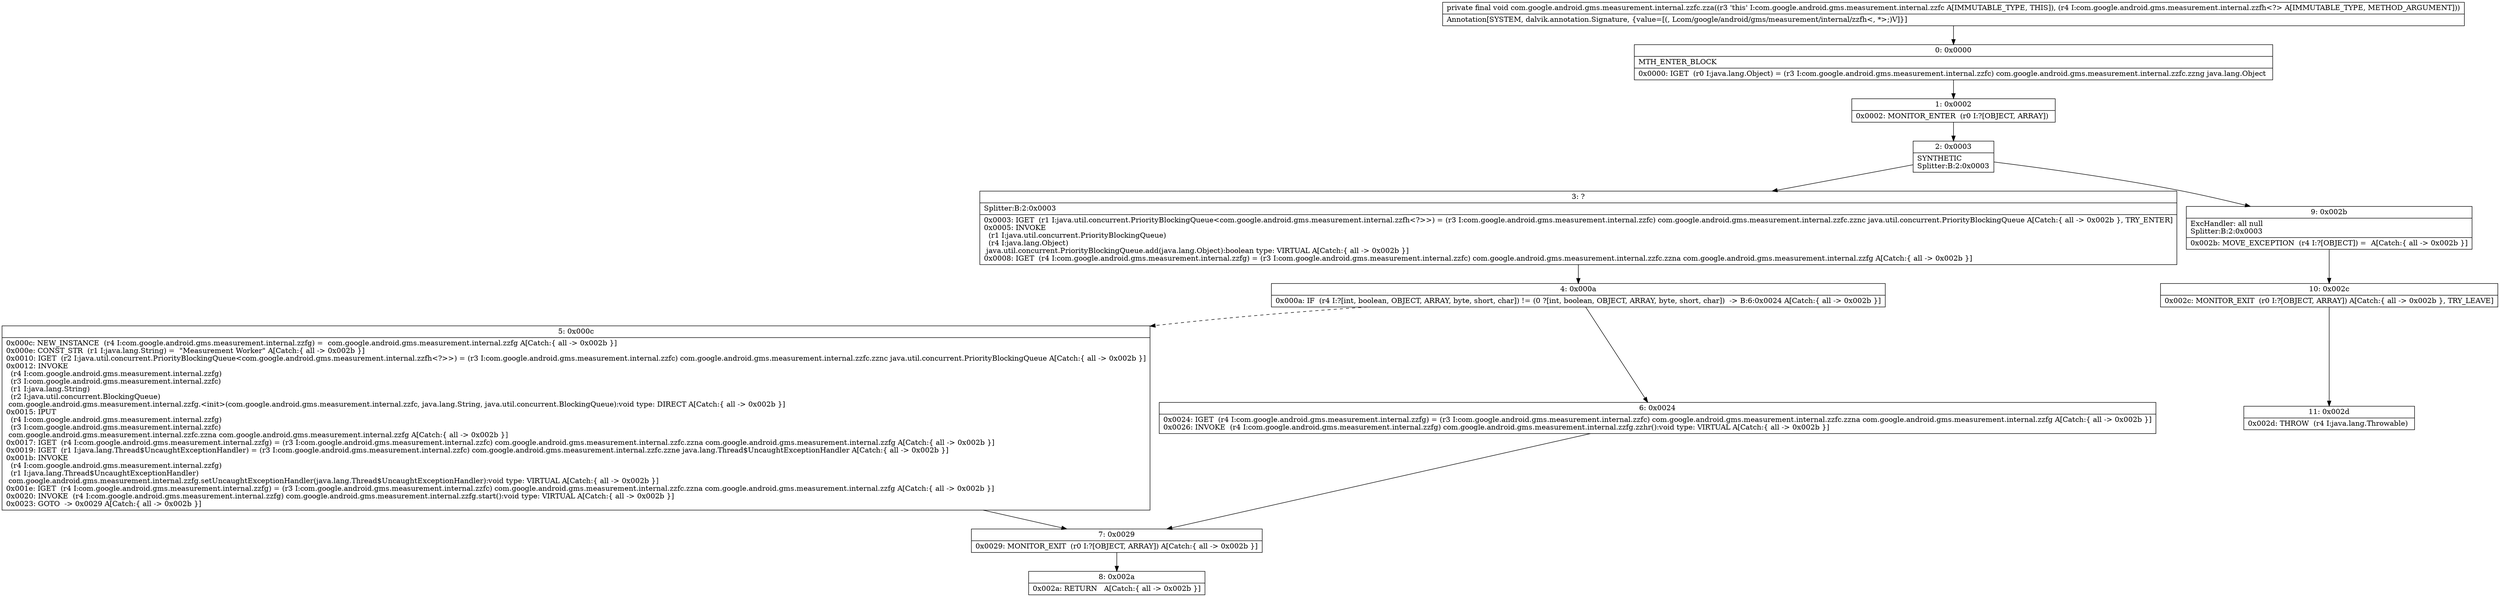 digraph "CFG forcom.google.android.gms.measurement.internal.zzfc.zza(Lcom\/google\/android\/gms\/measurement\/internal\/zzfh;)V" {
Node_0 [shape=record,label="{0\:\ 0x0000|MTH_ENTER_BLOCK\l|0x0000: IGET  (r0 I:java.lang.Object) = (r3 I:com.google.android.gms.measurement.internal.zzfc) com.google.android.gms.measurement.internal.zzfc.zzng java.lang.Object \l}"];
Node_1 [shape=record,label="{1\:\ 0x0002|0x0002: MONITOR_ENTER  (r0 I:?[OBJECT, ARRAY]) \l}"];
Node_2 [shape=record,label="{2\:\ 0x0003|SYNTHETIC\lSplitter:B:2:0x0003\l}"];
Node_3 [shape=record,label="{3\:\ ?|Splitter:B:2:0x0003\l|0x0003: IGET  (r1 I:java.util.concurrent.PriorityBlockingQueue\<com.google.android.gms.measurement.internal.zzfh\<?\>\>) = (r3 I:com.google.android.gms.measurement.internal.zzfc) com.google.android.gms.measurement.internal.zzfc.zznc java.util.concurrent.PriorityBlockingQueue A[Catch:\{ all \-\> 0x002b \}, TRY_ENTER]\l0x0005: INVOKE  \l  (r1 I:java.util.concurrent.PriorityBlockingQueue)\l  (r4 I:java.lang.Object)\l java.util.concurrent.PriorityBlockingQueue.add(java.lang.Object):boolean type: VIRTUAL A[Catch:\{ all \-\> 0x002b \}]\l0x0008: IGET  (r4 I:com.google.android.gms.measurement.internal.zzfg) = (r3 I:com.google.android.gms.measurement.internal.zzfc) com.google.android.gms.measurement.internal.zzfc.zzna com.google.android.gms.measurement.internal.zzfg A[Catch:\{ all \-\> 0x002b \}]\l}"];
Node_4 [shape=record,label="{4\:\ 0x000a|0x000a: IF  (r4 I:?[int, boolean, OBJECT, ARRAY, byte, short, char]) != (0 ?[int, boolean, OBJECT, ARRAY, byte, short, char])  \-\> B:6:0x0024 A[Catch:\{ all \-\> 0x002b \}]\l}"];
Node_5 [shape=record,label="{5\:\ 0x000c|0x000c: NEW_INSTANCE  (r4 I:com.google.android.gms.measurement.internal.zzfg) =  com.google.android.gms.measurement.internal.zzfg A[Catch:\{ all \-\> 0x002b \}]\l0x000e: CONST_STR  (r1 I:java.lang.String) =  \"Measurement Worker\" A[Catch:\{ all \-\> 0x002b \}]\l0x0010: IGET  (r2 I:java.util.concurrent.PriorityBlockingQueue\<com.google.android.gms.measurement.internal.zzfh\<?\>\>) = (r3 I:com.google.android.gms.measurement.internal.zzfc) com.google.android.gms.measurement.internal.zzfc.zznc java.util.concurrent.PriorityBlockingQueue A[Catch:\{ all \-\> 0x002b \}]\l0x0012: INVOKE  \l  (r4 I:com.google.android.gms.measurement.internal.zzfg)\l  (r3 I:com.google.android.gms.measurement.internal.zzfc)\l  (r1 I:java.lang.String)\l  (r2 I:java.util.concurrent.BlockingQueue)\l com.google.android.gms.measurement.internal.zzfg.\<init\>(com.google.android.gms.measurement.internal.zzfc, java.lang.String, java.util.concurrent.BlockingQueue):void type: DIRECT A[Catch:\{ all \-\> 0x002b \}]\l0x0015: IPUT  \l  (r4 I:com.google.android.gms.measurement.internal.zzfg)\l  (r3 I:com.google.android.gms.measurement.internal.zzfc)\l com.google.android.gms.measurement.internal.zzfc.zzna com.google.android.gms.measurement.internal.zzfg A[Catch:\{ all \-\> 0x002b \}]\l0x0017: IGET  (r4 I:com.google.android.gms.measurement.internal.zzfg) = (r3 I:com.google.android.gms.measurement.internal.zzfc) com.google.android.gms.measurement.internal.zzfc.zzna com.google.android.gms.measurement.internal.zzfg A[Catch:\{ all \-\> 0x002b \}]\l0x0019: IGET  (r1 I:java.lang.Thread$UncaughtExceptionHandler) = (r3 I:com.google.android.gms.measurement.internal.zzfc) com.google.android.gms.measurement.internal.zzfc.zzne java.lang.Thread$UncaughtExceptionHandler A[Catch:\{ all \-\> 0x002b \}]\l0x001b: INVOKE  \l  (r4 I:com.google.android.gms.measurement.internal.zzfg)\l  (r1 I:java.lang.Thread$UncaughtExceptionHandler)\l com.google.android.gms.measurement.internal.zzfg.setUncaughtExceptionHandler(java.lang.Thread$UncaughtExceptionHandler):void type: VIRTUAL A[Catch:\{ all \-\> 0x002b \}]\l0x001e: IGET  (r4 I:com.google.android.gms.measurement.internal.zzfg) = (r3 I:com.google.android.gms.measurement.internal.zzfc) com.google.android.gms.measurement.internal.zzfc.zzna com.google.android.gms.measurement.internal.zzfg A[Catch:\{ all \-\> 0x002b \}]\l0x0020: INVOKE  (r4 I:com.google.android.gms.measurement.internal.zzfg) com.google.android.gms.measurement.internal.zzfg.start():void type: VIRTUAL A[Catch:\{ all \-\> 0x002b \}]\l0x0023: GOTO  \-\> 0x0029 A[Catch:\{ all \-\> 0x002b \}]\l}"];
Node_6 [shape=record,label="{6\:\ 0x0024|0x0024: IGET  (r4 I:com.google.android.gms.measurement.internal.zzfg) = (r3 I:com.google.android.gms.measurement.internal.zzfc) com.google.android.gms.measurement.internal.zzfc.zzna com.google.android.gms.measurement.internal.zzfg A[Catch:\{ all \-\> 0x002b \}]\l0x0026: INVOKE  (r4 I:com.google.android.gms.measurement.internal.zzfg) com.google.android.gms.measurement.internal.zzfg.zzhr():void type: VIRTUAL A[Catch:\{ all \-\> 0x002b \}]\l}"];
Node_7 [shape=record,label="{7\:\ 0x0029|0x0029: MONITOR_EXIT  (r0 I:?[OBJECT, ARRAY]) A[Catch:\{ all \-\> 0x002b \}]\l}"];
Node_8 [shape=record,label="{8\:\ 0x002a|0x002a: RETURN   A[Catch:\{ all \-\> 0x002b \}]\l}"];
Node_9 [shape=record,label="{9\:\ 0x002b|ExcHandler: all null\lSplitter:B:2:0x0003\l|0x002b: MOVE_EXCEPTION  (r4 I:?[OBJECT]) =  A[Catch:\{ all \-\> 0x002b \}]\l}"];
Node_10 [shape=record,label="{10\:\ 0x002c|0x002c: MONITOR_EXIT  (r0 I:?[OBJECT, ARRAY]) A[Catch:\{ all \-\> 0x002b \}, TRY_LEAVE]\l}"];
Node_11 [shape=record,label="{11\:\ 0x002d|0x002d: THROW  (r4 I:java.lang.Throwable) \l}"];
MethodNode[shape=record,label="{private final void com.google.android.gms.measurement.internal.zzfc.zza((r3 'this' I:com.google.android.gms.measurement.internal.zzfc A[IMMUTABLE_TYPE, THIS]), (r4 I:com.google.android.gms.measurement.internal.zzfh\<?\> A[IMMUTABLE_TYPE, METHOD_ARGUMENT]))  | Annotation[SYSTEM, dalvik.annotation.Signature, \{value=[(, Lcom\/google\/android\/gms\/measurement\/internal\/zzfh\<, *\>;)V]\}]\l}"];
MethodNode -> Node_0;
Node_0 -> Node_1;
Node_1 -> Node_2;
Node_2 -> Node_3;
Node_2 -> Node_9;
Node_3 -> Node_4;
Node_4 -> Node_5[style=dashed];
Node_4 -> Node_6;
Node_5 -> Node_7;
Node_6 -> Node_7;
Node_7 -> Node_8;
Node_9 -> Node_10;
Node_10 -> Node_11;
}

